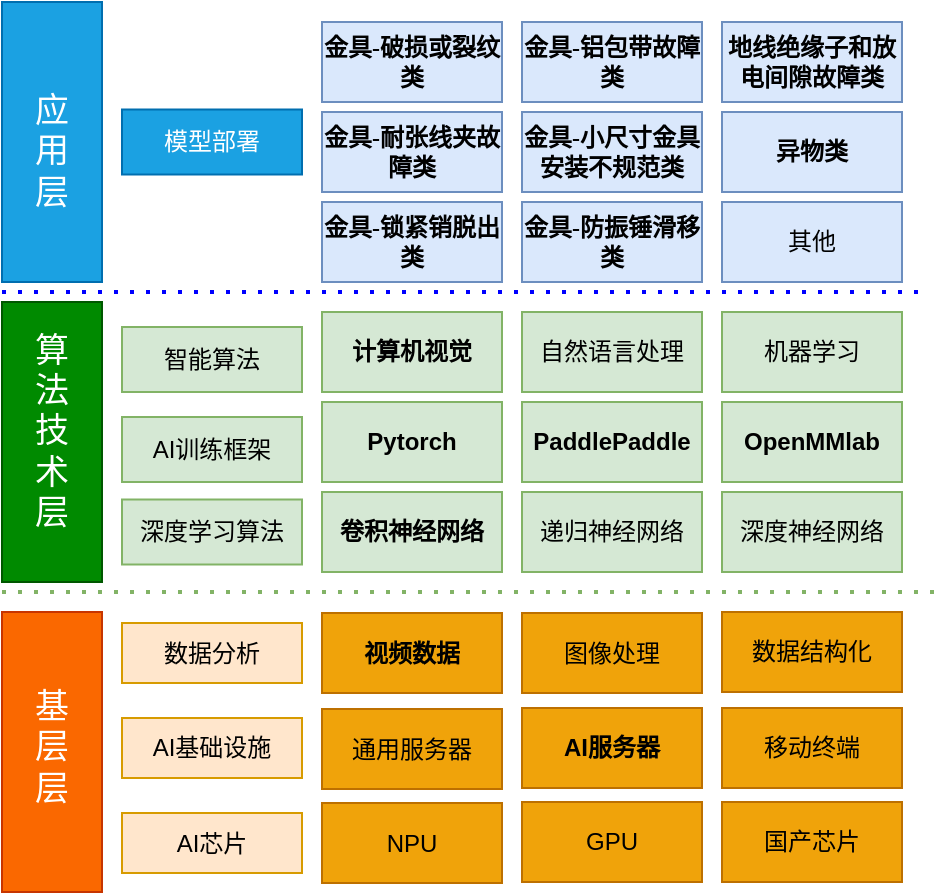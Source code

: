 <mxfile version="20.1.1" type="github">
  <diagram id="LE4c7SaQOkgi2_fTezmZ" name="Page-1">
    <mxGraphModel dx="1146" dy="597" grid="1" gridSize="10" guides="1" tooltips="1" connect="1" arrows="1" fold="1" page="1" pageScale="1" pageWidth="827" pageHeight="1169" math="0" shadow="0">
      <root>
        <mxCell id="0" />
        <mxCell id="1" parent="0" />
        <mxCell id="enxGzovfLy_JIHNYhwGa-1" value="&lt;p class=&quot;MsoNormal&quot;&gt;&lt;span&gt;&lt;b&gt;&lt;font face=&quot;华文仿宋&quot;&gt;金具&lt;/font&gt;&lt;font face=&quot;华文仿宋&quot;&gt;-耐张线夹故障类&lt;/font&gt;&lt;/b&gt;&lt;/span&gt;&lt;/p&gt;" style="rounded=0;whiteSpace=wrap;html=1;fillColor=#dae8fc;strokeColor=#6c8ebf;" vertex="1" parent="1">
          <mxGeometry x="310" y="310" width="90" height="40" as="geometry" />
        </mxCell>
        <mxCell id="enxGzovfLy_JIHNYhwGa-9" value="深度学习算法" style="rounded=0;whiteSpace=wrap;html=1;fillColor=#d5e8d4;strokeColor=#82b366;" vertex="1" parent="1">
          <mxGeometry x="210" y="503.75" width="90" height="32.5" as="geometry" />
        </mxCell>
        <mxCell id="enxGzovfLy_JIHNYhwGa-10" value="数据分析" style="rounded=0;whiteSpace=wrap;html=1;fillColor=#ffe6cc;strokeColor=#d79b00;" vertex="1" parent="1">
          <mxGeometry x="210" y="565.5" width="90" height="30" as="geometry" />
        </mxCell>
        <mxCell id="enxGzovfLy_JIHNYhwGa-11" value="" style="rounded=0;whiteSpace=wrap;html=1;rotation=-90;fillColor=#fa6800;fontColor=#000000;strokeColor=#C73500;" vertex="1" parent="1">
          <mxGeometry x="105" y="605" width="140" height="50" as="geometry" />
        </mxCell>
        <mxCell id="enxGzovfLy_JIHNYhwGa-13" value="AI芯片" style="rounded=0;whiteSpace=wrap;html=1;fillColor=#ffe6cc;strokeColor=#d79b00;" vertex="1" parent="1">
          <mxGeometry x="210" y="660.5" width="90" height="30" as="geometry" />
        </mxCell>
        <mxCell id="enxGzovfLy_JIHNYhwGa-14" value="" style="rounded=0;whiteSpace=wrap;html=1;rotation=90;fillColor=#1ba1e2;fontColor=#ffffff;strokeColor=#006EAF;" vertex="1" parent="1">
          <mxGeometry x="105" y="300" width="140" height="50" as="geometry" />
        </mxCell>
        <mxCell id="enxGzovfLy_JIHNYhwGa-15" value="&lt;font color=&quot;#ffffff&quot;&gt;应用层&lt;/font&gt;" style="text;html=1;strokeColor=none;fillColor=none;align=center;verticalAlign=middle;whiteSpace=wrap;rounded=0;fontSize=17;fontColor=#3333FF;" vertex="1" parent="1">
          <mxGeometry x="165" y="290" width="20" height="80" as="geometry" />
        </mxCell>
        <mxCell id="enxGzovfLy_JIHNYhwGa-17" value="" style="rounded=0;whiteSpace=wrap;html=1;rotation=90;fillColor=#008a00;fontColor=#ffffff;strokeColor=#005700;" vertex="1" parent="1">
          <mxGeometry x="105" y="450" width="140" height="50" as="geometry" />
        </mxCell>
        <mxCell id="enxGzovfLy_JIHNYhwGa-18" value="&lt;span style=&quot;color: rgb(255, 255, 255);&quot;&gt;算法技术层&lt;/span&gt;" style="text;html=1;strokeColor=none;fillColor=none;align=center;verticalAlign=middle;whiteSpace=wrap;rounded=0;fontSize=17;fontColor=#3333FF;" vertex="1" parent="1">
          <mxGeometry x="165" y="430" width="20" height="80" as="geometry" />
        </mxCell>
        <mxCell id="enxGzovfLy_JIHNYhwGa-19" value="&lt;font color=&quot;#ffffff&quot;&gt;基层层&lt;/font&gt;" style="text;html=1;strokeColor=none;fillColor=none;align=center;verticalAlign=middle;whiteSpace=wrap;rounded=0;fontSize=17;fontColor=#3333FF;" vertex="1" parent="1">
          <mxGeometry x="165" y="588" width="20" height="80" as="geometry" />
        </mxCell>
        <mxCell id="enxGzovfLy_JIHNYhwGa-20" value="" style="endArrow=none;dashed=1;html=1;dashPattern=1 3;strokeWidth=2;rounded=0;fontSize=17;fontColor=#FFFFFF;fillColor=#d5e8d4;strokeColor=#82b366;" edge="1" parent="1">
          <mxGeometry width="50" height="50" relative="1" as="geometry">
            <mxPoint x="150" y="550" as="sourcePoint" />
            <mxPoint x="620" y="550" as="targetPoint" />
          </mxGeometry>
        </mxCell>
        <mxCell id="enxGzovfLy_JIHNYhwGa-21" value="" style="endArrow=none;dashed=1;html=1;dashPattern=1 3;strokeWidth=2;rounded=0;fontSize=17;fontColor=#FFFFFF;fillColor=#d5e8d4;strokeColor=#0000FF;" edge="1" parent="1">
          <mxGeometry width="50" height="50" relative="1" as="geometry">
            <mxPoint x="150" y="400" as="sourcePoint" />
            <mxPoint x="610" y="400" as="targetPoint" />
          </mxGeometry>
        </mxCell>
        <mxCell id="enxGzovfLy_JIHNYhwGa-22" value="&lt;p class=&quot;MsoNormal&quot;&gt;&lt;span&gt;&lt;b&gt;&lt;font face=&quot;华文仿宋&quot;&gt;金具&lt;/font&gt;&lt;font face=&quot;华文仿宋&quot;&gt;-锁紧销脱出类&lt;/font&gt;&lt;/b&gt;&lt;/span&gt;&lt;/p&gt;" style="rounded=0;whiteSpace=wrap;html=1;fillColor=#dae8fc;strokeColor=#6c8ebf;" vertex="1" parent="1">
          <mxGeometry x="310" y="355" width="90" height="40" as="geometry" />
        </mxCell>
        <mxCell id="enxGzovfLy_JIHNYhwGa-24" value="&lt;p class=&quot;MsoNormal&quot;&gt;&lt;span&gt;&lt;b&gt;&lt;font face=&quot;华文仿宋&quot;&gt;金具&lt;/font&gt;&lt;font face=&quot;华文仿宋&quot;&gt;-破损或裂纹类&lt;/font&gt;&lt;/b&gt;&lt;/span&gt;&lt;/p&gt;" style="rounded=0;whiteSpace=wrap;html=1;fillColor=#dae8fc;strokeColor=#6c8ebf;" vertex="1" parent="1">
          <mxGeometry x="310" y="265" width="90" height="40" as="geometry" />
        </mxCell>
        <mxCell id="enxGzovfLy_JIHNYhwGa-28" value="&lt;p class=&quot;MsoNormal&quot;&gt;&lt;span&gt;&lt;b&gt;异物类&lt;/b&gt;&lt;/span&gt;&lt;/p&gt;" style="rounded=0;whiteSpace=wrap;html=1;fillColor=#dae8fc;strokeColor=#6c8ebf;" vertex="1" parent="1">
          <mxGeometry x="510" y="310" width="90" height="40" as="geometry" />
        </mxCell>
        <mxCell id="enxGzovfLy_JIHNYhwGa-29" value="&lt;p class=&quot;MsoNormal&quot;&gt;&lt;span&gt;&lt;b&gt;&lt;font face=&quot;华文仿宋&quot;&gt;金具&lt;/font&gt;&lt;font face=&quot;华文仿宋&quot;&gt;-小尺寸金具安装不规范类&lt;/font&gt;&lt;/b&gt;&lt;/span&gt;&lt;/p&gt;" style="rounded=0;whiteSpace=wrap;html=1;fillColor=#dae8fc;strokeColor=#6c8ebf;" vertex="1" parent="1">
          <mxGeometry x="410" y="310" width="90" height="40" as="geometry" />
        </mxCell>
        <mxCell id="enxGzovfLy_JIHNYhwGa-30" value="&lt;p class=&quot;MsoNormal&quot;&gt;&lt;span&gt;&lt;b&gt;&lt;font face=&quot;华文仿宋&quot;&gt;金具&lt;/font&gt;&lt;font face=&quot;华文仿宋&quot;&gt;-防振锤滑移类&lt;/font&gt;&lt;/b&gt;&lt;/span&gt;&lt;/p&gt;" style="rounded=0;whiteSpace=wrap;html=1;fillColor=#dae8fc;strokeColor=#6c8ebf;" vertex="1" parent="1">
          <mxGeometry x="410" y="355" width="90" height="40" as="geometry" />
        </mxCell>
        <mxCell id="enxGzovfLy_JIHNYhwGa-31" value="其他" style="rounded=0;whiteSpace=wrap;html=1;fillColor=#dae8fc;strokeColor=#6c8ebf;" vertex="1" parent="1">
          <mxGeometry x="510" y="355" width="90" height="40" as="geometry" />
        </mxCell>
        <mxCell id="enxGzovfLy_JIHNYhwGa-32" value="&lt;p class=&quot;MsoNormal&quot;&gt;&lt;span&gt;&lt;b&gt;&lt;font face=&quot;华文仿宋&quot;&gt;金具&lt;/font&gt;&lt;font face=&quot;华文仿宋&quot;&gt;-铝包带故障类&lt;/font&gt;&lt;/b&gt;&lt;/span&gt;&lt;/p&gt;" style="rounded=0;whiteSpace=wrap;html=1;fillColor=#dae8fc;strokeColor=#6c8ebf;" vertex="1" parent="1">
          <mxGeometry x="410" y="265" width="90" height="40" as="geometry" />
        </mxCell>
        <mxCell id="enxGzovfLy_JIHNYhwGa-33" value="&lt;p class=&quot;MsoNormal&quot;&gt;&lt;span&gt;&lt;font face=&quot;华文仿宋&quot;&gt;&lt;b&gt;地线绝缘子和放电间隙故障类&lt;/b&gt;&lt;/font&gt;&lt;/span&gt;&lt;/p&gt;" style="rounded=0;whiteSpace=wrap;html=1;fillColor=#dae8fc;strokeColor=#6c8ebf;" vertex="1" parent="1">
          <mxGeometry x="510" y="265" width="90" height="40" as="geometry" />
        </mxCell>
        <mxCell id="enxGzovfLy_JIHNYhwGa-34" value="计算机视觉" style="rounded=0;whiteSpace=wrap;html=1;fillColor=#d5e8d4;strokeColor=#82b366;fontStyle=1" vertex="1" parent="1">
          <mxGeometry x="310" y="410" width="90" height="40" as="geometry" />
        </mxCell>
        <mxCell id="enxGzovfLy_JIHNYhwGa-35" value="&lt;b&gt;Pytorch&lt;/b&gt;" style="rounded=0;whiteSpace=wrap;html=1;fillColor=#d5e8d4;strokeColor=#82b366;" vertex="1" parent="1">
          <mxGeometry x="310" y="455" width="90" height="40" as="geometry" />
        </mxCell>
        <mxCell id="enxGzovfLy_JIHNYhwGa-36" value="卷积神经网络" style="rounded=0;whiteSpace=wrap;html=1;fillColor=#d5e8d4;strokeColor=#82b366;fontStyle=1" vertex="1" parent="1">
          <mxGeometry x="310" y="500" width="90" height="40" as="geometry" />
        </mxCell>
        <mxCell id="enxGzovfLy_JIHNYhwGa-37" value="自然语言处理" style="rounded=0;whiteSpace=wrap;html=1;fillColor=#d5e8d4;strokeColor=#82b366;" vertex="1" parent="1">
          <mxGeometry x="410" y="410" width="90" height="40" as="geometry" />
        </mxCell>
        <mxCell id="enxGzovfLy_JIHNYhwGa-38" value="&lt;b&gt;PaddlePaddle&lt;/b&gt;" style="rounded=0;whiteSpace=wrap;html=1;fillColor=#d5e8d4;strokeColor=#82b366;" vertex="1" parent="1">
          <mxGeometry x="410" y="455" width="90" height="40" as="geometry" />
        </mxCell>
        <mxCell id="enxGzovfLy_JIHNYhwGa-39" value="递归神经网络" style="rounded=0;whiteSpace=wrap;html=1;fillColor=#d5e8d4;strokeColor=#82b366;" vertex="1" parent="1">
          <mxGeometry x="410" y="500" width="90" height="40" as="geometry" />
        </mxCell>
        <mxCell id="enxGzovfLy_JIHNYhwGa-40" value="机器学习" style="rounded=0;whiteSpace=wrap;html=1;fillColor=#d5e8d4;strokeColor=#82b366;" vertex="1" parent="1">
          <mxGeometry x="510" y="410" width="90" height="40" as="geometry" />
        </mxCell>
        <mxCell id="enxGzovfLy_JIHNYhwGa-41" value="&lt;b&gt;OpenMMlab&lt;/b&gt;" style="rounded=0;whiteSpace=wrap;html=1;fillColor=#d5e8d4;strokeColor=#82b366;" vertex="1" parent="1">
          <mxGeometry x="510" y="455" width="90" height="40" as="geometry" />
        </mxCell>
        <mxCell id="enxGzovfLy_JIHNYhwGa-42" value="深度神经网络" style="rounded=0;whiteSpace=wrap;html=1;fillColor=#d5e8d4;strokeColor=#82b366;" vertex="1" parent="1">
          <mxGeometry x="510" y="500" width="90" height="40" as="geometry" />
        </mxCell>
        <mxCell id="enxGzovfLy_JIHNYhwGa-43" value="视频数据" style="rounded=0;whiteSpace=wrap;html=1;fillColor=#f0a30a;strokeColor=#BD7000;fontColor=#000000;fontStyle=1" vertex="1" parent="1">
          <mxGeometry x="310" y="560.5" width="90" height="40" as="geometry" />
        </mxCell>
        <mxCell id="enxGzovfLy_JIHNYhwGa-44" value="通用服务器" style="rounded=0;whiteSpace=wrap;html=1;fillColor=#f0a30a;strokeColor=#BD7000;fontColor=#000000;" vertex="1" parent="1">
          <mxGeometry x="310" y="608.5" width="90" height="40" as="geometry" />
        </mxCell>
        <mxCell id="enxGzovfLy_JIHNYhwGa-45" value="NPU" style="rounded=0;whiteSpace=wrap;html=1;fillColor=#f0a30a;strokeColor=#BD7000;fontColor=#000000;" vertex="1" parent="1">
          <mxGeometry x="310" y="655.5" width="90" height="40" as="geometry" />
        </mxCell>
        <mxCell id="enxGzovfLy_JIHNYhwGa-46" value="图像处理" style="rounded=0;whiteSpace=wrap;html=1;fillColor=#f0a30a;strokeColor=#BD7000;fontColor=#000000;" vertex="1" parent="1">
          <mxGeometry x="410" y="560.5" width="90" height="40" as="geometry" />
        </mxCell>
        <mxCell id="enxGzovfLy_JIHNYhwGa-47" value="&lt;b&gt;AI服务器&lt;/b&gt;" style="rounded=0;whiteSpace=wrap;html=1;fillColor=#f0a30a;strokeColor=#BD7000;fontColor=#000000;" vertex="1" parent="1">
          <mxGeometry x="410" y="608" width="90" height="40" as="geometry" />
        </mxCell>
        <mxCell id="enxGzovfLy_JIHNYhwGa-48" value="GPU" style="rounded=0;whiteSpace=wrap;html=1;fillColor=#f0a30a;strokeColor=#BD7000;fontColor=#000000;" vertex="1" parent="1">
          <mxGeometry x="410" y="655" width="90" height="40" as="geometry" />
        </mxCell>
        <mxCell id="enxGzovfLy_JIHNYhwGa-49" value="数据结构化" style="rounded=0;whiteSpace=wrap;html=1;fillColor=#f0a30a;strokeColor=#BD7000;fontColor=#000000;" vertex="1" parent="1">
          <mxGeometry x="510" y="560" width="90" height="40" as="geometry" />
        </mxCell>
        <mxCell id="enxGzovfLy_JIHNYhwGa-50" value="移动终端" style="rounded=0;whiteSpace=wrap;html=1;fillColor=#f0a30a;strokeColor=#BD7000;fontColor=#000000;" vertex="1" parent="1">
          <mxGeometry x="510" y="608" width="90" height="40" as="geometry" />
        </mxCell>
        <mxCell id="enxGzovfLy_JIHNYhwGa-51" value="国产芯片" style="rounded=0;whiteSpace=wrap;html=1;fillColor=#f0a30a;strokeColor=#BD7000;fontColor=#000000;" vertex="1" parent="1">
          <mxGeometry x="510" y="655" width="90" height="40" as="geometry" />
        </mxCell>
        <mxCell id="enxGzovfLy_JIHNYhwGa-53" value="AI基础设施" style="rounded=0;whiteSpace=wrap;html=1;fillColor=#ffe6cc;strokeColor=#d79b00;" vertex="1" parent="1">
          <mxGeometry x="210" y="613" width="90" height="30" as="geometry" />
        </mxCell>
        <mxCell id="enxGzovfLy_JIHNYhwGa-55" value="AI训练框架" style="rounded=0;whiteSpace=wrap;html=1;fillColor=#d5e8d4;strokeColor=#82b366;" vertex="1" parent="1">
          <mxGeometry x="210" y="462.5" width="90" height="32.5" as="geometry" />
        </mxCell>
        <mxCell id="enxGzovfLy_JIHNYhwGa-56" value="智能算法" style="rounded=0;whiteSpace=wrap;html=1;fillColor=#d5e8d4;strokeColor=#82b366;" vertex="1" parent="1">
          <mxGeometry x="210" y="417.5" width="90" height="32.5" as="geometry" />
        </mxCell>
        <mxCell id="enxGzovfLy_JIHNYhwGa-57" value="模型部署" style="rounded=0;whiteSpace=wrap;html=1;fillColor=#1ba1e2;strokeColor=#006EAF;fontColor=#ffffff;" vertex="1" parent="1">
          <mxGeometry x="210" y="308.75" width="90" height="32.5" as="geometry" />
        </mxCell>
      </root>
    </mxGraphModel>
  </diagram>
</mxfile>
